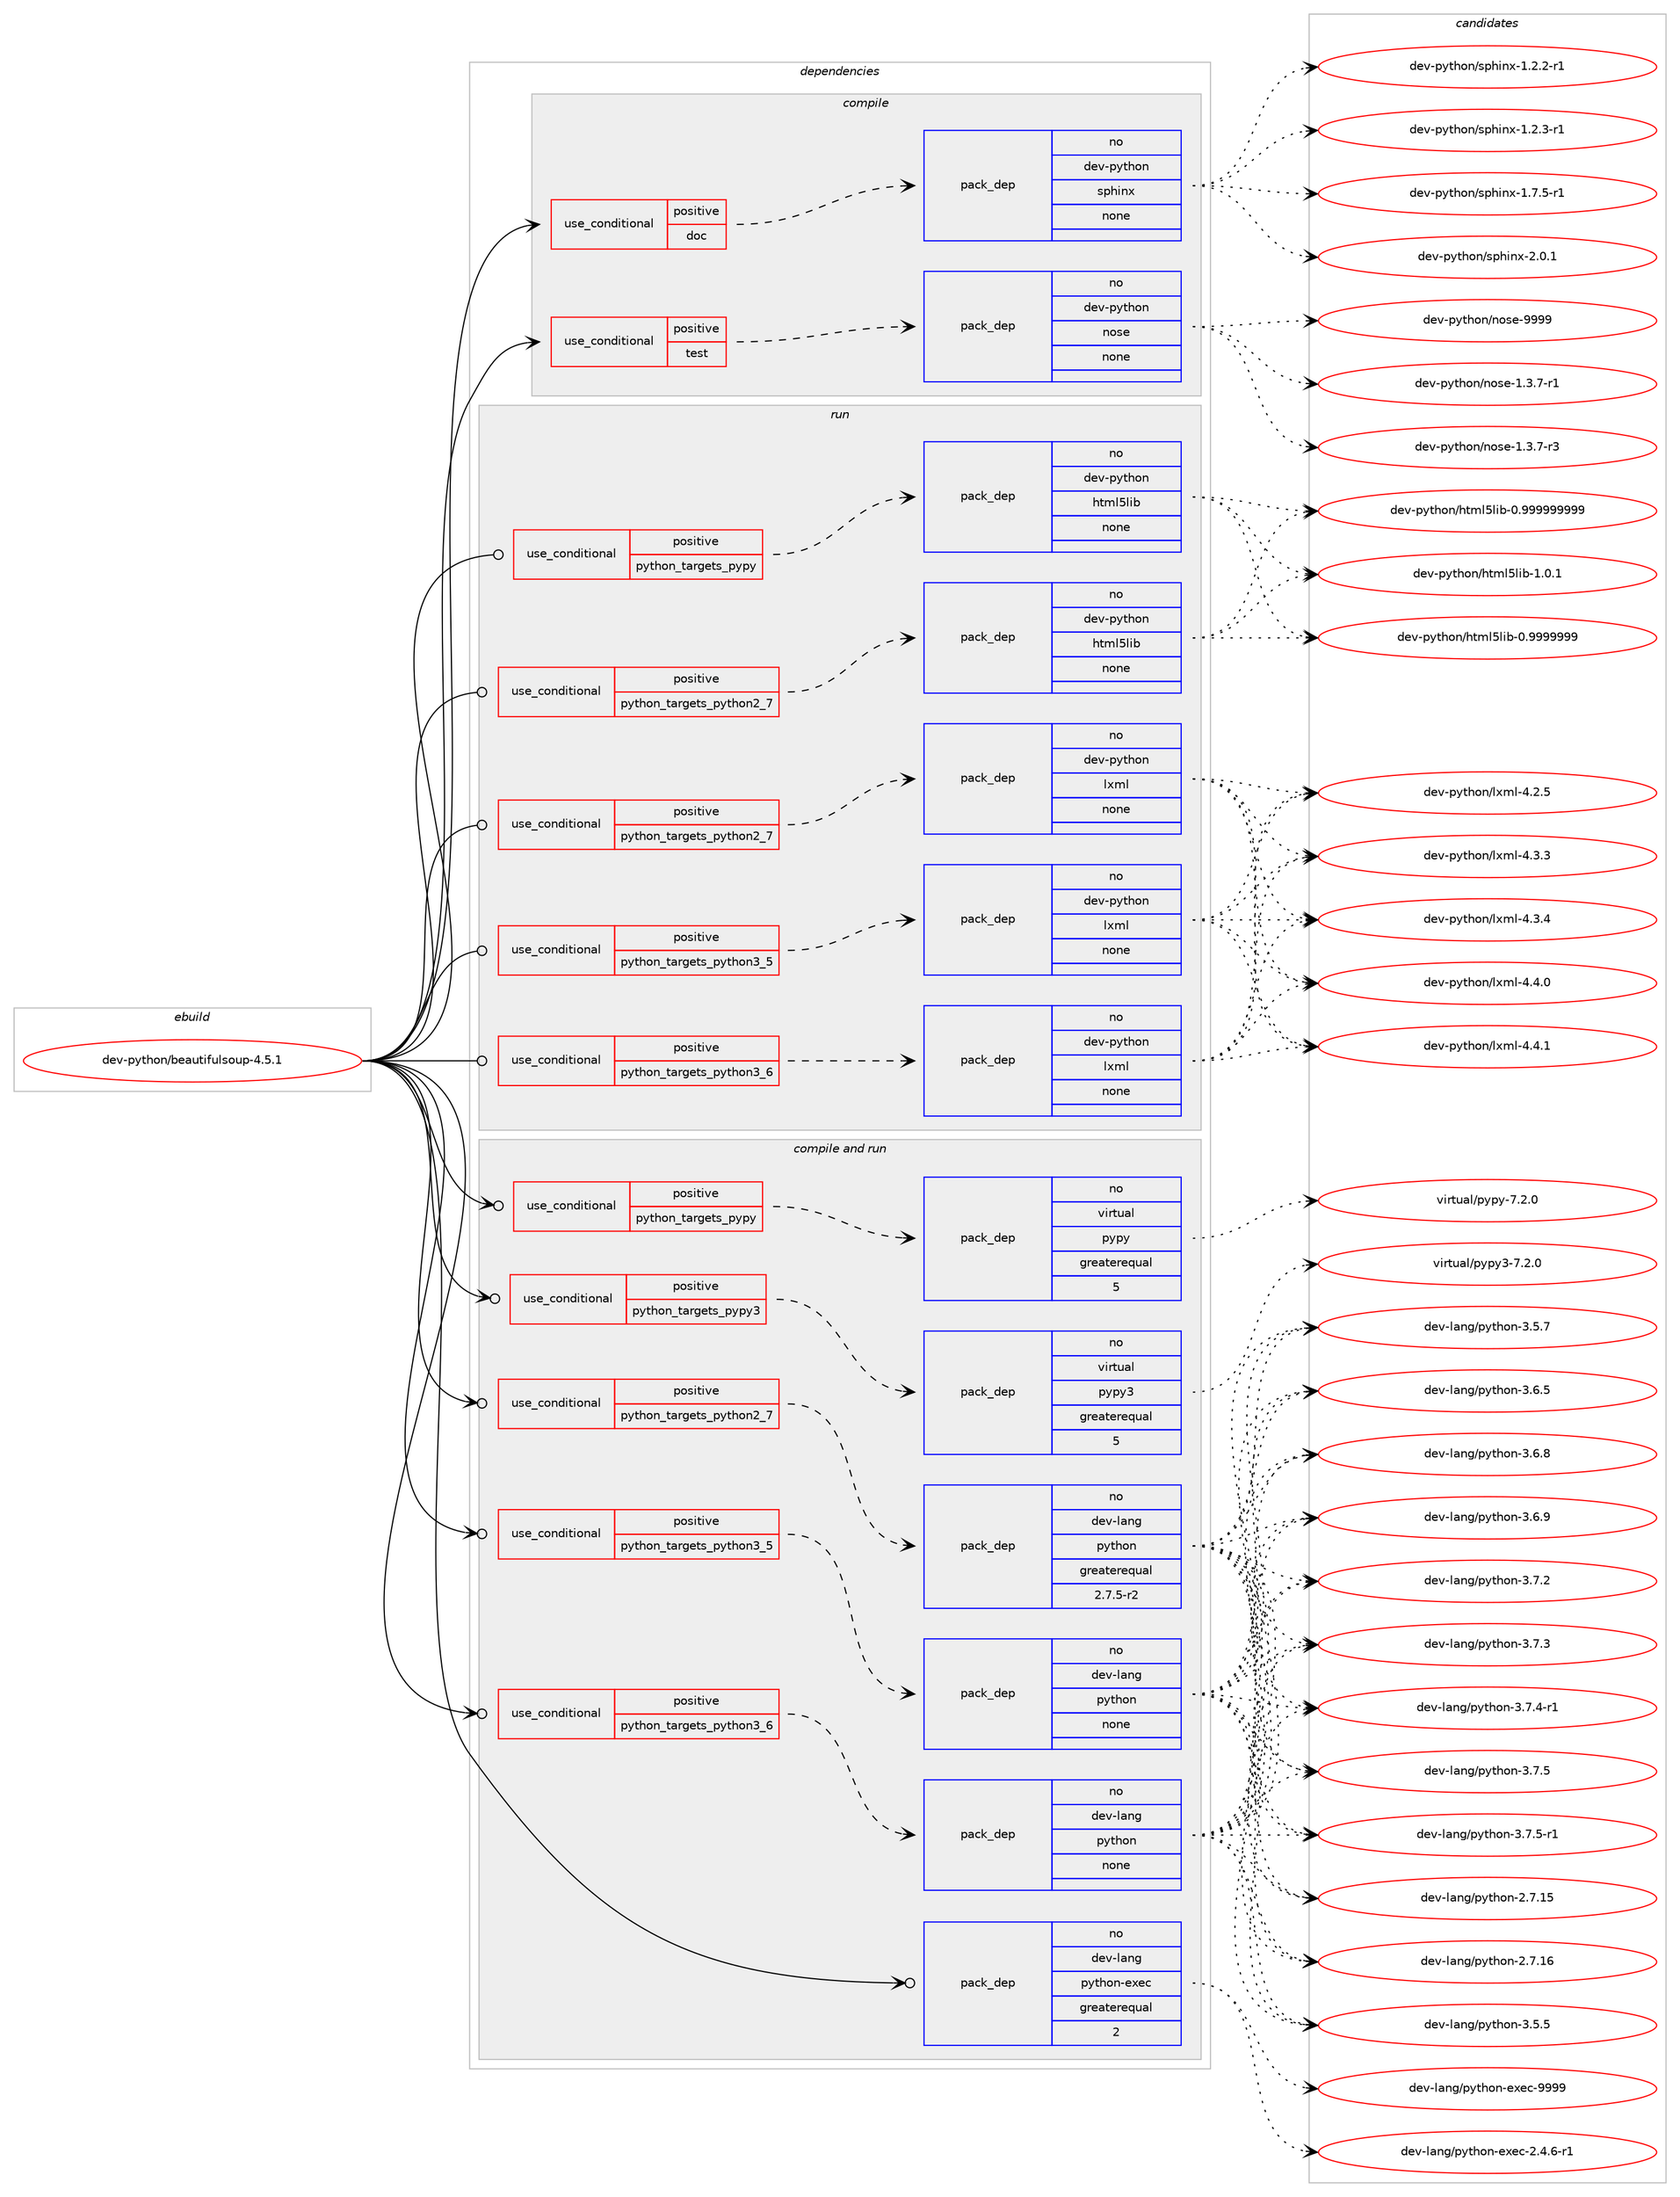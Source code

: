 digraph prolog {

# *************
# Graph options
# *************

newrank=true;
concentrate=true;
compound=true;
graph [rankdir=LR,fontname=Helvetica,fontsize=10,ranksep=1.5];#, ranksep=2.5, nodesep=0.2];
edge  [arrowhead=vee];
node  [fontname=Helvetica,fontsize=10];

# **********
# The ebuild
# **********

subgraph cluster_leftcol {
color=gray;
rank=same;
label=<<i>ebuild</i>>;
id [label="dev-python/beautifulsoup-4.5.1", color=red, width=4, href="../dev-python/beautifulsoup-4.5.1.svg"];
}

# ****************
# The dependencies
# ****************

subgraph cluster_midcol {
color=gray;
label=<<i>dependencies</i>>;
subgraph cluster_compile {
fillcolor="#eeeeee";
style=filled;
label=<<i>compile</i>>;
subgraph cond136807 {
dependency596529 [label=<<TABLE BORDER="0" CELLBORDER="1" CELLSPACING="0" CELLPADDING="4"><TR><TD ROWSPAN="3" CELLPADDING="10">use_conditional</TD></TR><TR><TD>positive</TD></TR><TR><TD>doc</TD></TR></TABLE>>, shape=none, color=red];
subgraph pack447947 {
dependency596530 [label=<<TABLE BORDER="0" CELLBORDER="1" CELLSPACING="0" CELLPADDING="4" WIDTH="220"><TR><TD ROWSPAN="6" CELLPADDING="30">pack_dep</TD></TR><TR><TD WIDTH="110">no</TD></TR><TR><TD>dev-python</TD></TR><TR><TD>sphinx</TD></TR><TR><TD>none</TD></TR><TR><TD></TD></TR></TABLE>>, shape=none, color=blue];
}
dependency596529:e -> dependency596530:w [weight=20,style="dashed",arrowhead="vee"];
}
id:e -> dependency596529:w [weight=20,style="solid",arrowhead="vee"];
subgraph cond136808 {
dependency596531 [label=<<TABLE BORDER="0" CELLBORDER="1" CELLSPACING="0" CELLPADDING="4"><TR><TD ROWSPAN="3" CELLPADDING="10">use_conditional</TD></TR><TR><TD>positive</TD></TR><TR><TD>test</TD></TR></TABLE>>, shape=none, color=red];
subgraph pack447948 {
dependency596532 [label=<<TABLE BORDER="0" CELLBORDER="1" CELLSPACING="0" CELLPADDING="4" WIDTH="220"><TR><TD ROWSPAN="6" CELLPADDING="30">pack_dep</TD></TR><TR><TD WIDTH="110">no</TD></TR><TR><TD>dev-python</TD></TR><TR><TD>nose</TD></TR><TR><TD>none</TD></TR><TR><TD></TD></TR></TABLE>>, shape=none, color=blue];
}
dependency596531:e -> dependency596532:w [weight=20,style="dashed",arrowhead="vee"];
}
id:e -> dependency596531:w [weight=20,style="solid",arrowhead="vee"];
}
subgraph cluster_compileandrun {
fillcolor="#eeeeee";
style=filled;
label=<<i>compile and run</i>>;
subgraph cond136809 {
dependency596533 [label=<<TABLE BORDER="0" CELLBORDER="1" CELLSPACING="0" CELLPADDING="4"><TR><TD ROWSPAN="3" CELLPADDING="10">use_conditional</TD></TR><TR><TD>positive</TD></TR><TR><TD>python_targets_pypy</TD></TR></TABLE>>, shape=none, color=red];
subgraph pack447949 {
dependency596534 [label=<<TABLE BORDER="0" CELLBORDER="1" CELLSPACING="0" CELLPADDING="4" WIDTH="220"><TR><TD ROWSPAN="6" CELLPADDING="30">pack_dep</TD></TR><TR><TD WIDTH="110">no</TD></TR><TR><TD>virtual</TD></TR><TR><TD>pypy</TD></TR><TR><TD>greaterequal</TD></TR><TR><TD>5</TD></TR></TABLE>>, shape=none, color=blue];
}
dependency596533:e -> dependency596534:w [weight=20,style="dashed",arrowhead="vee"];
}
id:e -> dependency596533:w [weight=20,style="solid",arrowhead="odotvee"];
subgraph cond136810 {
dependency596535 [label=<<TABLE BORDER="0" CELLBORDER="1" CELLSPACING="0" CELLPADDING="4"><TR><TD ROWSPAN="3" CELLPADDING="10">use_conditional</TD></TR><TR><TD>positive</TD></TR><TR><TD>python_targets_pypy3</TD></TR></TABLE>>, shape=none, color=red];
subgraph pack447950 {
dependency596536 [label=<<TABLE BORDER="0" CELLBORDER="1" CELLSPACING="0" CELLPADDING="4" WIDTH="220"><TR><TD ROWSPAN="6" CELLPADDING="30">pack_dep</TD></TR><TR><TD WIDTH="110">no</TD></TR><TR><TD>virtual</TD></TR><TR><TD>pypy3</TD></TR><TR><TD>greaterequal</TD></TR><TR><TD>5</TD></TR></TABLE>>, shape=none, color=blue];
}
dependency596535:e -> dependency596536:w [weight=20,style="dashed",arrowhead="vee"];
}
id:e -> dependency596535:w [weight=20,style="solid",arrowhead="odotvee"];
subgraph cond136811 {
dependency596537 [label=<<TABLE BORDER="0" CELLBORDER="1" CELLSPACING="0" CELLPADDING="4"><TR><TD ROWSPAN="3" CELLPADDING="10">use_conditional</TD></TR><TR><TD>positive</TD></TR><TR><TD>python_targets_python2_7</TD></TR></TABLE>>, shape=none, color=red];
subgraph pack447951 {
dependency596538 [label=<<TABLE BORDER="0" CELLBORDER="1" CELLSPACING="0" CELLPADDING="4" WIDTH="220"><TR><TD ROWSPAN="6" CELLPADDING="30">pack_dep</TD></TR><TR><TD WIDTH="110">no</TD></TR><TR><TD>dev-lang</TD></TR><TR><TD>python</TD></TR><TR><TD>greaterequal</TD></TR><TR><TD>2.7.5-r2</TD></TR></TABLE>>, shape=none, color=blue];
}
dependency596537:e -> dependency596538:w [weight=20,style="dashed",arrowhead="vee"];
}
id:e -> dependency596537:w [weight=20,style="solid",arrowhead="odotvee"];
subgraph cond136812 {
dependency596539 [label=<<TABLE BORDER="0" CELLBORDER="1" CELLSPACING="0" CELLPADDING="4"><TR><TD ROWSPAN="3" CELLPADDING="10">use_conditional</TD></TR><TR><TD>positive</TD></TR><TR><TD>python_targets_python3_5</TD></TR></TABLE>>, shape=none, color=red];
subgraph pack447952 {
dependency596540 [label=<<TABLE BORDER="0" CELLBORDER="1" CELLSPACING="0" CELLPADDING="4" WIDTH="220"><TR><TD ROWSPAN="6" CELLPADDING="30">pack_dep</TD></TR><TR><TD WIDTH="110">no</TD></TR><TR><TD>dev-lang</TD></TR><TR><TD>python</TD></TR><TR><TD>none</TD></TR><TR><TD></TD></TR></TABLE>>, shape=none, color=blue];
}
dependency596539:e -> dependency596540:w [weight=20,style="dashed",arrowhead="vee"];
}
id:e -> dependency596539:w [weight=20,style="solid",arrowhead="odotvee"];
subgraph cond136813 {
dependency596541 [label=<<TABLE BORDER="0" CELLBORDER="1" CELLSPACING="0" CELLPADDING="4"><TR><TD ROWSPAN="3" CELLPADDING="10">use_conditional</TD></TR><TR><TD>positive</TD></TR><TR><TD>python_targets_python3_6</TD></TR></TABLE>>, shape=none, color=red];
subgraph pack447953 {
dependency596542 [label=<<TABLE BORDER="0" CELLBORDER="1" CELLSPACING="0" CELLPADDING="4" WIDTH="220"><TR><TD ROWSPAN="6" CELLPADDING="30">pack_dep</TD></TR><TR><TD WIDTH="110">no</TD></TR><TR><TD>dev-lang</TD></TR><TR><TD>python</TD></TR><TR><TD>none</TD></TR><TR><TD></TD></TR></TABLE>>, shape=none, color=blue];
}
dependency596541:e -> dependency596542:w [weight=20,style="dashed",arrowhead="vee"];
}
id:e -> dependency596541:w [weight=20,style="solid",arrowhead="odotvee"];
subgraph pack447954 {
dependency596543 [label=<<TABLE BORDER="0" CELLBORDER="1" CELLSPACING="0" CELLPADDING="4" WIDTH="220"><TR><TD ROWSPAN="6" CELLPADDING="30">pack_dep</TD></TR><TR><TD WIDTH="110">no</TD></TR><TR><TD>dev-lang</TD></TR><TR><TD>python-exec</TD></TR><TR><TD>greaterequal</TD></TR><TR><TD>2</TD></TR></TABLE>>, shape=none, color=blue];
}
id:e -> dependency596543:w [weight=20,style="solid",arrowhead="odotvee"];
}
subgraph cluster_run {
fillcolor="#eeeeee";
style=filled;
label=<<i>run</i>>;
subgraph cond136814 {
dependency596544 [label=<<TABLE BORDER="0" CELLBORDER="1" CELLSPACING="0" CELLPADDING="4"><TR><TD ROWSPAN="3" CELLPADDING="10">use_conditional</TD></TR><TR><TD>positive</TD></TR><TR><TD>python_targets_pypy</TD></TR></TABLE>>, shape=none, color=red];
subgraph pack447955 {
dependency596545 [label=<<TABLE BORDER="0" CELLBORDER="1" CELLSPACING="0" CELLPADDING="4" WIDTH="220"><TR><TD ROWSPAN="6" CELLPADDING="30">pack_dep</TD></TR><TR><TD WIDTH="110">no</TD></TR><TR><TD>dev-python</TD></TR><TR><TD>html5lib</TD></TR><TR><TD>none</TD></TR><TR><TD></TD></TR></TABLE>>, shape=none, color=blue];
}
dependency596544:e -> dependency596545:w [weight=20,style="dashed",arrowhead="vee"];
}
id:e -> dependency596544:w [weight=20,style="solid",arrowhead="odot"];
subgraph cond136815 {
dependency596546 [label=<<TABLE BORDER="0" CELLBORDER="1" CELLSPACING="0" CELLPADDING="4"><TR><TD ROWSPAN="3" CELLPADDING="10">use_conditional</TD></TR><TR><TD>positive</TD></TR><TR><TD>python_targets_python2_7</TD></TR></TABLE>>, shape=none, color=red];
subgraph pack447956 {
dependency596547 [label=<<TABLE BORDER="0" CELLBORDER="1" CELLSPACING="0" CELLPADDING="4" WIDTH="220"><TR><TD ROWSPAN="6" CELLPADDING="30">pack_dep</TD></TR><TR><TD WIDTH="110">no</TD></TR><TR><TD>dev-python</TD></TR><TR><TD>html5lib</TD></TR><TR><TD>none</TD></TR><TR><TD></TD></TR></TABLE>>, shape=none, color=blue];
}
dependency596546:e -> dependency596547:w [weight=20,style="dashed",arrowhead="vee"];
}
id:e -> dependency596546:w [weight=20,style="solid",arrowhead="odot"];
subgraph cond136816 {
dependency596548 [label=<<TABLE BORDER="0" CELLBORDER="1" CELLSPACING="0" CELLPADDING="4"><TR><TD ROWSPAN="3" CELLPADDING="10">use_conditional</TD></TR><TR><TD>positive</TD></TR><TR><TD>python_targets_python2_7</TD></TR></TABLE>>, shape=none, color=red];
subgraph pack447957 {
dependency596549 [label=<<TABLE BORDER="0" CELLBORDER="1" CELLSPACING="0" CELLPADDING="4" WIDTH="220"><TR><TD ROWSPAN="6" CELLPADDING="30">pack_dep</TD></TR><TR><TD WIDTH="110">no</TD></TR><TR><TD>dev-python</TD></TR><TR><TD>lxml</TD></TR><TR><TD>none</TD></TR><TR><TD></TD></TR></TABLE>>, shape=none, color=blue];
}
dependency596548:e -> dependency596549:w [weight=20,style="dashed",arrowhead="vee"];
}
id:e -> dependency596548:w [weight=20,style="solid",arrowhead="odot"];
subgraph cond136817 {
dependency596550 [label=<<TABLE BORDER="0" CELLBORDER="1" CELLSPACING="0" CELLPADDING="4"><TR><TD ROWSPAN="3" CELLPADDING="10">use_conditional</TD></TR><TR><TD>positive</TD></TR><TR><TD>python_targets_python3_5</TD></TR></TABLE>>, shape=none, color=red];
subgraph pack447958 {
dependency596551 [label=<<TABLE BORDER="0" CELLBORDER="1" CELLSPACING="0" CELLPADDING="4" WIDTH="220"><TR><TD ROWSPAN="6" CELLPADDING="30">pack_dep</TD></TR><TR><TD WIDTH="110">no</TD></TR><TR><TD>dev-python</TD></TR><TR><TD>lxml</TD></TR><TR><TD>none</TD></TR><TR><TD></TD></TR></TABLE>>, shape=none, color=blue];
}
dependency596550:e -> dependency596551:w [weight=20,style="dashed",arrowhead="vee"];
}
id:e -> dependency596550:w [weight=20,style="solid",arrowhead="odot"];
subgraph cond136818 {
dependency596552 [label=<<TABLE BORDER="0" CELLBORDER="1" CELLSPACING="0" CELLPADDING="4"><TR><TD ROWSPAN="3" CELLPADDING="10">use_conditional</TD></TR><TR><TD>positive</TD></TR><TR><TD>python_targets_python3_6</TD></TR></TABLE>>, shape=none, color=red];
subgraph pack447959 {
dependency596553 [label=<<TABLE BORDER="0" CELLBORDER="1" CELLSPACING="0" CELLPADDING="4" WIDTH="220"><TR><TD ROWSPAN="6" CELLPADDING="30">pack_dep</TD></TR><TR><TD WIDTH="110">no</TD></TR><TR><TD>dev-python</TD></TR><TR><TD>lxml</TD></TR><TR><TD>none</TD></TR><TR><TD></TD></TR></TABLE>>, shape=none, color=blue];
}
dependency596552:e -> dependency596553:w [weight=20,style="dashed",arrowhead="vee"];
}
id:e -> dependency596552:w [weight=20,style="solid",arrowhead="odot"];
}
}

# **************
# The candidates
# **************

subgraph cluster_choices {
rank=same;
color=gray;
label=<<i>candidates</i>>;

subgraph choice447947 {
color=black;
nodesep=1;
choice10010111845112121116104111110471151121041051101204549465046504511449 [label="dev-python/sphinx-1.2.2-r1", color=red, width=4,href="../dev-python/sphinx-1.2.2-r1.svg"];
choice10010111845112121116104111110471151121041051101204549465046514511449 [label="dev-python/sphinx-1.2.3-r1", color=red, width=4,href="../dev-python/sphinx-1.2.3-r1.svg"];
choice10010111845112121116104111110471151121041051101204549465546534511449 [label="dev-python/sphinx-1.7.5-r1", color=red, width=4,href="../dev-python/sphinx-1.7.5-r1.svg"];
choice1001011184511212111610411111047115112104105110120455046484649 [label="dev-python/sphinx-2.0.1", color=red, width=4,href="../dev-python/sphinx-2.0.1.svg"];
dependency596530:e -> choice10010111845112121116104111110471151121041051101204549465046504511449:w [style=dotted,weight="100"];
dependency596530:e -> choice10010111845112121116104111110471151121041051101204549465046514511449:w [style=dotted,weight="100"];
dependency596530:e -> choice10010111845112121116104111110471151121041051101204549465546534511449:w [style=dotted,weight="100"];
dependency596530:e -> choice1001011184511212111610411111047115112104105110120455046484649:w [style=dotted,weight="100"];
}
subgraph choice447948 {
color=black;
nodesep=1;
choice10010111845112121116104111110471101111151014549465146554511449 [label="dev-python/nose-1.3.7-r1", color=red, width=4,href="../dev-python/nose-1.3.7-r1.svg"];
choice10010111845112121116104111110471101111151014549465146554511451 [label="dev-python/nose-1.3.7-r3", color=red, width=4,href="../dev-python/nose-1.3.7-r3.svg"];
choice10010111845112121116104111110471101111151014557575757 [label="dev-python/nose-9999", color=red, width=4,href="../dev-python/nose-9999.svg"];
dependency596532:e -> choice10010111845112121116104111110471101111151014549465146554511449:w [style=dotted,weight="100"];
dependency596532:e -> choice10010111845112121116104111110471101111151014549465146554511451:w [style=dotted,weight="100"];
dependency596532:e -> choice10010111845112121116104111110471101111151014557575757:w [style=dotted,weight="100"];
}
subgraph choice447949 {
color=black;
nodesep=1;
choice1181051141161179710847112121112121455546504648 [label="virtual/pypy-7.2.0", color=red, width=4,href="../virtual/pypy-7.2.0.svg"];
dependency596534:e -> choice1181051141161179710847112121112121455546504648:w [style=dotted,weight="100"];
}
subgraph choice447950 {
color=black;
nodesep=1;
choice118105114116117971084711212111212151455546504648 [label="virtual/pypy3-7.2.0", color=red, width=4,href="../virtual/pypy3-7.2.0.svg"];
dependency596536:e -> choice118105114116117971084711212111212151455546504648:w [style=dotted,weight="100"];
}
subgraph choice447951 {
color=black;
nodesep=1;
choice10010111845108971101034711212111610411111045504655464953 [label="dev-lang/python-2.7.15", color=red, width=4,href="../dev-lang/python-2.7.15.svg"];
choice10010111845108971101034711212111610411111045504655464954 [label="dev-lang/python-2.7.16", color=red, width=4,href="../dev-lang/python-2.7.16.svg"];
choice100101118451089711010347112121116104111110455146534653 [label="dev-lang/python-3.5.5", color=red, width=4,href="../dev-lang/python-3.5.5.svg"];
choice100101118451089711010347112121116104111110455146534655 [label="dev-lang/python-3.5.7", color=red, width=4,href="../dev-lang/python-3.5.7.svg"];
choice100101118451089711010347112121116104111110455146544653 [label="dev-lang/python-3.6.5", color=red, width=4,href="../dev-lang/python-3.6.5.svg"];
choice100101118451089711010347112121116104111110455146544656 [label="dev-lang/python-3.6.8", color=red, width=4,href="../dev-lang/python-3.6.8.svg"];
choice100101118451089711010347112121116104111110455146544657 [label="dev-lang/python-3.6.9", color=red, width=4,href="../dev-lang/python-3.6.9.svg"];
choice100101118451089711010347112121116104111110455146554650 [label="dev-lang/python-3.7.2", color=red, width=4,href="../dev-lang/python-3.7.2.svg"];
choice100101118451089711010347112121116104111110455146554651 [label="dev-lang/python-3.7.3", color=red, width=4,href="../dev-lang/python-3.7.3.svg"];
choice1001011184510897110103471121211161041111104551465546524511449 [label="dev-lang/python-3.7.4-r1", color=red, width=4,href="../dev-lang/python-3.7.4-r1.svg"];
choice100101118451089711010347112121116104111110455146554653 [label="dev-lang/python-3.7.5", color=red, width=4,href="../dev-lang/python-3.7.5.svg"];
choice1001011184510897110103471121211161041111104551465546534511449 [label="dev-lang/python-3.7.5-r1", color=red, width=4,href="../dev-lang/python-3.7.5-r1.svg"];
dependency596538:e -> choice10010111845108971101034711212111610411111045504655464953:w [style=dotted,weight="100"];
dependency596538:e -> choice10010111845108971101034711212111610411111045504655464954:w [style=dotted,weight="100"];
dependency596538:e -> choice100101118451089711010347112121116104111110455146534653:w [style=dotted,weight="100"];
dependency596538:e -> choice100101118451089711010347112121116104111110455146534655:w [style=dotted,weight="100"];
dependency596538:e -> choice100101118451089711010347112121116104111110455146544653:w [style=dotted,weight="100"];
dependency596538:e -> choice100101118451089711010347112121116104111110455146544656:w [style=dotted,weight="100"];
dependency596538:e -> choice100101118451089711010347112121116104111110455146544657:w [style=dotted,weight="100"];
dependency596538:e -> choice100101118451089711010347112121116104111110455146554650:w [style=dotted,weight="100"];
dependency596538:e -> choice100101118451089711010347112121116104111110455146554651:w [style=dotted,weight="100"];
dependency596538:e -> choice1001011184510897110103471121211161041111104551465546524511449:w [style=dotted,weight="100"];
dependency596538:e -> choice100101118451089711010347112121116104111110455146554653:w [style=dotted,weight="100"];
dependency596538:e -> choice1001011184510897110103471121211161041111104551465546534511449:w [style=dotted,weight="100"];
}
subgraph choice447952 {
color=black;
nodesep=1;
choice10010111845108971101034711212111610411111045504655464953 [label="dev-lang/python-2.7.15", color=red, width=4,href="../dev-lang/python-2.7.15.svg"];
choice10010111845108971101034711212111610411111045504655464954 [label="dev-lang/python-2.7.16", color=red, width=4,href="../dev-lang/python-2.7.16.svg"];
choice100101118451089711010347112121116104111110455146534653 [label="dev-lang/python-3.5.5", color=red, width=4,href="../dev-lang/python-3.5.5.svg"];
choice100101118451089711010347112121116104111110455146534655 [label="dev-lang/python-3.5.7", color=red, width=4,href="../dev-lang/python-3.5.7.svg"];
choice100101118451089711010347112121116104111110455146544653 [label="dev-lang/python-3.6.5", color=red, width=4,href="../dev-lang/python-3.6.5.svg"];
choice100101118451089711010347112121116104111110455146544656 [label="dev-lang/python-3.6.8", color=red, width=4,href="../dev-lang/python-3.6.8.svg"];
choice100101118451089711010347112121116104111110455146544657 [label="dev-lang/python-3.6.9", color=red, width=4,href="../dev-lang/python-3.6.9.svg"];
choice100101118451089711010347112121116104111110455146554650 [label="dev-lang/python-3.7.2", color=red, width=4,href="../dev-lang/python-3.7.2.svg"];
choice100101118451089711010347112121116104111110455146554651 [label="dev-lang/python-3.7.3", color=red, width=4,href="../dev-lang/python-3.7.3.svg"];
choice1001011184510897110103471121211161041111104551465546524511449 [label="dev-lang/python-3.7.4-r1", color=red, width=4,href="../dev-lang/python-3.7.4-r1.svg"];
choice100101118451089711010347112121116104111110455146554653 [label="dev-lang/python-3.7.5", color=red, width=4,href="../dev-lang/python-3.7.5.svg"];
choice1001011184510897110103471121211161041111104551465546534511449 [label="dev-lang/python-3.7.5-r1", color=red, width=4,href="../dev-lang/python-3.7.5-r1.svg"];
dependency596540:e -> choice10010111845108971101034711212111610411111045504655464953:w [style=dotted,weight="100"];
dependency596540:e -> choice10010111845108971101034711212111610411111045504655464954:w [style=dotted,weight="100"];
dependency596540:e -> choice100101118451089711010347112121116104111110455146534653:w [style=dotted,weight="100"];
dependency596540:e -> choice100101118451089711010347112121116104111110455146534655:w [style=dotted,weight="100"];
dependency596540:e -> choice100101118451089711010347112121116104111110455146544653:w [style=dotted,weight="100"];
dependency596540:e -> choice100101118451089711010347112121116104111110455146544656:w [style=dotted,weight="100"];
dependency596540:e -> choice100101118451089711010347112121116104111110455146544657:w [style=dotted,weight="100"];
dependency596540:e -> choice100101118451089711010347112121116104111110455146554650:w [style=dotted,weight="100"];
dependency596540:e -> choice100101118451089711010347112121116104111110455146554651:w [style=dotted,weight="100"];
dependency596540:e -> choice1001011184510897110103471121211161041111104551465546524511449:w [style=dotted,weight="100"];
dependency596540:e -> choice100101118451089711010347112121116104111110455146554653:w [style=dotted,weight="100"];
dependency596540:e -> choice1001011184510897110103471121211161041111104551465546534511449:w [style=dotted,weight="100"];
}
subgraph choice447953 {
color=black;
nodesep=1;
choice10010111845108971101034711212111610411111045504655464953 [label="dev-lang/python-2.7.15", color=red, width=4,href="../dev-lang/python-2.7.15.svg"];
choice10010111845108971101034711212111610411111045504655464954 [label="dev-lang/python-2.7.16", color=red, width=4,href="../dev-lang/python-2.7.16.svg"];
choice100101118451089711010347112121116104111110455146534653 [label="dev-lang/python-3.5.5", color=red, width=4,href="../dev-lang/python-3.5.5.svg"];
choice100101118451089711010347112121116104111110455146534655 [label="dev-lang/python-3.5.7", color=red, width=4,href="../dev-lang/python-3.5.7.svg"];
choice100101118451089711010347112121116104111110455146544653 [label="dev-lang/python-3.6.5", color=red, width=4,href="../dev-lang/python-3.6.5.svg"];
choice100101118451089711010347112121116104111110455146544656 [label="dev-lang/python-3.6.8", color=red, width=4,href="../dev-lang/python-3.6.8.svg"];
choice100101118451089711010347112121116104111110455146544657 [label="dev-lang/python-3.6.9", color=red, width=4,href="../dev-lang/python-3.6.9.svg"];
choice100101118451089711010347112121116104111110455146554650 [label="dev-lang/python-3.7.2", color=red, width=4,href="../dev-lang/python-3.7.2.svg"];
choice100101118451089711010347112121116104111110455146554651 [label="dev-lang/python-3.7.3", color=red, width=4,href="../dev-lang/python-3.7.3.svg"];
choice1001011184510897110103471121211161041111104551465546524511449 [label="dev-lang/python-3.7.4-r1", color=red, width=4,href="../dev-lang/python-3.7.4-r1.svg"];
choice100101118451089711010347112121116104111110455146554653 [label="dev-lang/python-3.7.5", color=red, width=4,href="../dev-lang/python-3.7.5.svg"];
choice1001011184510897110103471121211161041111104551465546534511449 [label="dev-lang/python-3.7.5-r1", color=red, width=4,href="../dev-lang/python-3.7.5-r1.svg"];
dependency596542:e -> choice10010111845108971101034711212111610411111045504655464953:w [style=dotted,weight="100"];
dependency596542:e -> choice10010111845108971101034711212111610411111045504655464954:w [style=dotted,weight="100"];
dependency596542:e -> choice100101118451089711010347112121116104111110455146534653:w [style=dotted,weight="100"];
dependency596542:e -> choice100101118451089711010347112121116104111110455146534655:w [style=dotted,weight="100"];
dependency596542:e -> choice100101118451089711010347112121116104111110455146544653:w [style=dotted,weight="100"];
dependency596542:e -> choice100101118451089711010347112121116104111110455146544656:w [style=dotted,weight="100"];
dependency596542:e -> choice100101118451089711010347112121116104111110455146544657:w [style=dotted,weight="100"];
dependency596542:e -> choice100101118451089711010347112121116104111110455146554650:w [style=dotted,weight="100"];
dependency596542:e -> choice100101118451089711010347112121116104111110455146554651:w [style=dotted,weight="100"];
dependency596542:e -> choice1001011184510897110103471121211161041111104551465546524511449:w [style=dotted,weight="100"];
dependency596542:e -> choice100101118451089711010347112121116104111110455146554653:w [style=dotted,weight="100"];
dependency596542:e -> choice1001011184510897110103471121211161041111104551465546534511449:w [style=dotted,weight="100"];
}
subgraph choice447954 {
color=black;
nodesep=1;
choice10010111845108971101034711212111610411111045101120101994550465246544511449 [label="dev-lang/python-exec-2.4.6-r1", color=red, width=4,href="../dev-lang/python-exec-2.4.6-r1.svg"];
choice10010111845108971101034711212111610411111045101120101994557575757 [label="dev-lang/python-exec-9999", color=red, width=4,href="../dev-lang/python-exec-9999.svg"];
dependency596543:e -> choice10010111845108971101034711212111610411111045101120101994550465246544511449:w [style=dotted,weight="100"];
dependency596543:e -> choice10010111845108971101034711212111610411111045101120101994557575757:w [style=dotted,weight="100"];
}
subgraph choice447955 {
color=black;
nodesep=1;
choice1001011184511212111610411111047104116109108531081059845484657575757575757 [label="dev-python/html5lib-0.9999999", color=red, width=4,href="../dev-python/html5lib-0.9999999.svg"];
choice10010111845112121116104111110471041161091085310810598454846575757575757575757 [label="dev-python/html5lib-0.999999999", color=red, width=4,href="../dev-python/html5lib-0.999999999.svg"];
choice10010111845112121116104111110471041161091085310810598454946484649 [label="dev-python/html5lib-1.0.1", color=red, width=4,href="../dev-python/html5lib-1.0.1.svg"];
dependency596545:e -> choice1001011184511212111610411111047104116109108531081059845484657575757575757:w [style=dotted,weight="100"];
dependency596545:e -> choice10010111845112121116104111110471041161091085310810598454846575757575757575757:w [style=dotted,weight="100"];
dependency596545:e -> choice10010111845112121116104111110471041161091085310810598454946484649:w [style=dotted,weight="100"];
}
subgraph choice447956 {
color=black;
nodesep=1;
choice1001011184511212111610411111047104116109108531081059845484657575757575757 [label="dev-python/html5lib-0.9999999", color=red, width=4,href="../dev-python/html5lib-0.9999999.svg"];
choice10010111845112121116104111110471041161091085310810598454846575757575757575757 [label="dev-python/html5lib-0.999999999", color=red, width=4,href="../dev-python/html5lib-0.999999999.svg"];
choice10010111845112121116104111110471041161091085310810598454946484649 [label="dev-python/html5lib-1.0.1", color=red, width=4,href="../dev-python/html5lib-1.0.1.svg"];
dependency596547:e -> choice1001011184511212111610411111047104116109108531081059845484657575757575757:w [style=dotted,weight="100"];
dependency596547:e -> choice10010111845112121116104111110471041161091085310810598454846575757575757575757:w [style=dotted,weight="100"];
dependency596547:e -> choice10010111845112121116104111110471041161091085310810598454946484649:w [style=dotted,weight="100"];
}
subgraph choice447957 {
color=black;
nodesep=1;
choice1001011184511212111610411111047108120109108455246504653 [label="dev-python/lxml-4.2.5", color=red, width=4,href="../dev-python/lxml-4.2.5.svg"];
choice1001011184511212111610411111047108120109108455246514651 [label="dev-python/lxml-4.3.3", color=red, width=4,href="../dev-python/lxml-4.3.3.svg"];
choice1001011184511212111610411111047108120109108455246514652 [label="dev-python/lxml-4.3.4", color=red, width=4,href="../dev-python/lxml-4.3.4.svg"];
choice1001011184511212111610411111047108120109108455246524648 [label="dev-python/lxml-4.4.0", color=red, width=4,href="../dev-python/lxml-4.4.0.svg"];
choice1001011184511212111610411111047108120109108455246524649 [label="dev-python/lxml-4.4.1", color=red, width=4,href="../dev-python/lxml-4.4.1.svg"];
dependency596549:e -> choice1001011184511212111610411111047108120109108455246504653:w [style=dotted,weight="100"];
dependency596549:e -> choice1001011184511212111610411111047108120109108455246514651:w [style=dotted,weight="100"];
dependency596549:e -> choice1001011184511212111610411111047108120109108455246514652:w [style=dotted,weight="100"];
dependency596549:e -> choice1001011184511212111610411111047108120109108455246524648:w [style=dotted,weight="100"];
dependency596549:e -> choice1001011184511212111610411111047108120109108455246524649:w [style=dotted,weight="100"];
}
subgraph choice447958 {
color=black;
nodesep=1;
choice1001011184511212111610411111047108120109108455246504653 [label="dev-python/lxml-4.2.5", color=red, width=4,href="../dev-python/lxml-4.2.5.svg"];
choice1001011184511212111610411111047108120109108455246514651 [label="dev-python/lxml-4.3.3", color=red, width=4,href="../dev-python/lxml-4.3.3.svg"];
choice1001011184511212111610411111047108120109108455246514652 [label="dev-python/lxml-4.3.4", color=red, width=4,href="../dev-python/lxml-4.3.4.svg"];
choice1001011184511212111610411111047108120109108455246524648 [label="dev-python/lxml-4.4.0", color=red, width=4,href="../dev-python/lxml-4.4.0.svg"];
choice1001011184511212111610411111047108120109108455246524649 [label="dev-python/lxml-4.4.1", color=red, width=4,href="../dev-python/lxml-4.4.1.svg"];
dependency596551:e -> choice1001011184511212111610411111047108120109108455246504653:w [style=dotted,weight="100"];
dependency596551:e -> choice1001011184511212111610411111047108120109108455246514651:w [style=dotted,weight="100"];
dependency596551:e -> choice1001011184511212111610411111047108120109108455246514652:w [style=dotted,weight="100"];
dependency596551:e -> choice1001011184511212111610411111047108120109108455246524648:w [style=dotted,weight="100"];
dependency596551:e -> choice1001011184511212111610411111047108120109108455246524649:w [style=dotted,weight="100"];
}
subgraph choice447959 {
color=black;
nodesep=1;
choice1001011184511212111610411111047108120109108455246504653 [label="dev-python/lxml-4.2.5", color=red, width=4,href="../dev-python/lxml-4.2.5.svg"];
choice1001011184511212111610411111047108120109108455246514651 [label="dev-python/lxml-4.3.3", color=red, width=4,href="../dev-python/lxml-4.3.3.svg"];
choice1001011184511212111610411111047108120109108455246514652 [label="dev-python/lxml-4.3.4", color=red, width=4,href="../dev-python/lxml-4.3.4.svg"];
choice1001011184511212111610411111047108120109108455246524648 [label="dev-python/lxml-4.4.0", color=red, width=4,href="../dev-python/lxml-4.4.0.svg"];
choice1001011184511212111610411111047108120109108455246524649 [label="dev-python/lxml-4.4.1", color=red, width=4,href="../dev-python/lxml-4.4.1.svg"];
dependency596553:e -> choice1001011184511212111610411111047108120109108455246504653:w [style=dotted,weight="100"];
dependency596553:e -> choice1001011184511212111610411111047108120109108455246514651:w [style=dotted,weight="100"];
dependency596553:e -> choice1001011184511212111610411111047108120109108455246514652:w [style=dotted,weight="100"];
dependency596553:e -> choice1001011184511212111610411111047108120109108455246524648:w [style=dotted,weight="100"];
dependency596553:e -> choice1001011184511212111610411111047108120109108455246524649:w [style=dotted,weight="100"];
}
}

}
